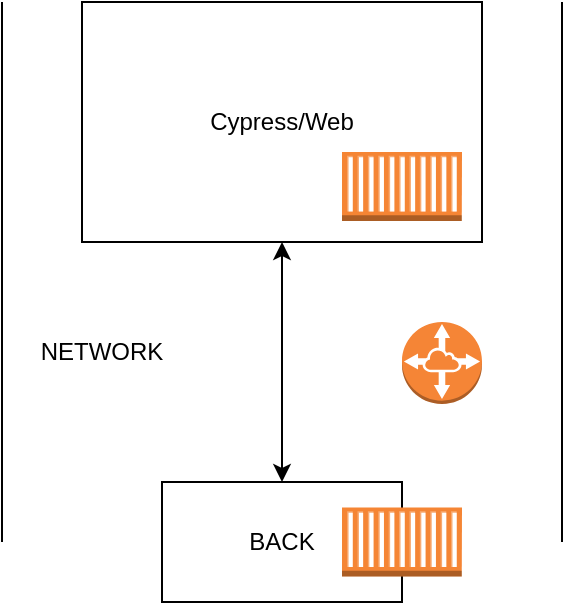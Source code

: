 <mxfile version="20.8.23" type="device"><diagram name="Page-1" id="W2rZFAdeVM9O_WiZWp6A"><mxGraphModel dx="1052" dy="638" grid="1" gridSize="10" guides="1" tooltips="1" connect="1" arrows="1" fold="1" page="1" pageScale="1" pageWidth="827" pageHeight="1169" math="0" shadow="0"><root><mxCell id="0"/><mxCell id="1" parent="0"/><mxCell id="AXfYlkAjzciZ6aIQCBKZ-1" value="" style="rounded=0;whiteSpace=wrap;html=1;" vertex="1" parent="1"><mxGeometry x="320" y="80" width="200" height="120" as="geometry"/></mxCell><mxCell id="AXfYlkAjzciZ6aIQCBKZ-2" value="Cypress/Web" style="text;html=1;strokeColor=none;fillColor=none;align=center;verticalAlign=middle;whiteSpace=wrap;rounded=0;" vertex="1" parent="1"><mxGeometry x="380" y="125" width="80" height="30" as="geometry"/></mxCell><mxCell id="AXfYlkAjzciZ6aIQCBKZ-3" value="BACK" style="rounded=0;whiteSpace=wrap;html=1;" vertex="1" parent="1"><mxGeometry x="360" y="320" width="120" height="60" as="geometry"/></mxCell><mxCell id="AXfYlkAjzciZ6aIQCBKZ-4" value="" style="endArrow=none;html=1;rounded=0;" edge="1" parent="1"><mxGeometry width="50" height="50" relative="1" as="geometry"><mxPoint x="280" y="350" as="sourcePoint"/><mxPoint x="280" y="80" as="targetPoint"/></mxGeometry></mxCell><mxCell id="AXfYlkAjzciZ6aIQCBKZ-5" value="" style="endArrow=none;html=1;rounded=0;" edge="1" parent="1"><mxGeometry width="50" height="50" relative="1" as="geometry"><mxPoint x="560" y="350" as="sourcePoint"/><mxPoint x="560" y="80" as="targetPoint"/></mxGeometry></mxCell><mxCell id="AXfYlkAjzciZ6aIQCBKZ-6" value="" style="endArrow=classic;startArrow=classic;html=1;rounded=0;exitX=0.5;exitY=0;exitDx=0;exitDy=0;" edge="1" parent="1" source="AXfYlkAjzciZ6aIQCBKZ-3"><mxGeometry width="50" height="50" relative="1" as="geometry"><mxPoint x="370" y="250" as="sourcePoint"/><mxPoint x="420" y="200" as="targetPoint"/></mxGeometry></mxCell><mxCell id="AXfYlkAjzciZ6aIQCBKZ-7" value="NETWORK" style="text;html=1;strokeColor=none;fillColor=none;align=center;verticalAlign=middle;whiteSpace=wrap;rounded=0;" vertex="1" parent="1"><mxGeometry x="300" y="240" width="60" height="30" as="geometry"/></mxCell><mxCell id="AXfYlkAjzciZ6aIQCBKZ-8" value="" style="outlineConnect=0;dashed=0;verticalLabelPosition=bottom;verticalAlign=top;align=center;html=1;shape=mxgraph.aws3.ec2_compute_container;fillColor=#F58534;gradientColor=none;" vertex="1" parent="1"><mxGeometry x="450" y="155" width="60" height="34.5" as="geometry"/></mxCell><mxCell id="AXfYlkAjzciZ6aIQCBKZ-9" value="" style="outlineConnect=0;dashed=0;verticalLabelPosition=bottom;verticalAlign=top;align=center;html=1;shape=mxgraph.aws3.ec2_compute_container;fillColor=#F58534;gradientColor=none;" vertex="1" parent="1"><mxGeometry x="450" y="332.75" width="60" height="34.5" as="geometry"/></mxCell><mxCell id="AXfYlkAjzciZ6aIQCBKZ-10" value="" style="outlineConnect=0;dashed=0;verticalLabelPosition=bottom;verticalAlign=top;align=center;html=1;shape=mxgraph.aws3.vpc_peering;fillColor=#F58536;gradientColor=none;" vertex="1" parent="1"><mxGeometry x="480" y="240" width="40" height="41" as="geometry"/></mxCell></root></mxGraphModel></diagram></mxfile>